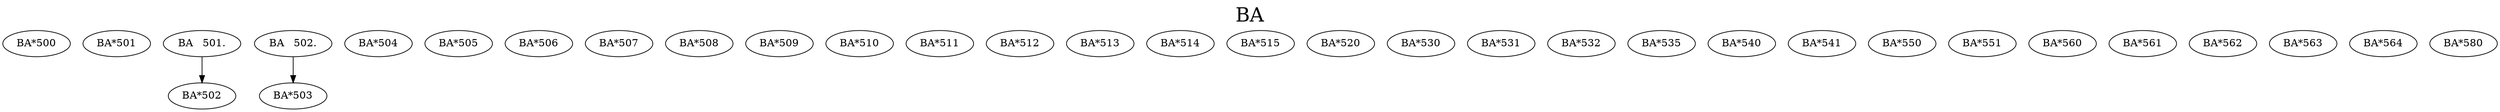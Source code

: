 digraph BA {
labelloc = "t";
label = "BA"
fontsize = 27;
"BA*500"
"BA*501"
"BA   501." -> "BA*502" [style=solid]
"BA   502." -> "BA*503" [style=solid]
"BA*504"
"BA*505"
"BA*506"
"BA*507"
"BA*508"
"BA*509"
"BA*510"
"BA*511"
"BA*512"
"BA*513"
"BA*514"
"BA*515"
"BA*520"
"BA*530"
"BA*531"
"BA*532"
"BA*535"
"BA*540"
"BA*541"
"BA*550"
"BA*551"
"BA*560"
"BA*561"
"BA*562"
"BA*563"
"BA*564"
"BA*580"
}

